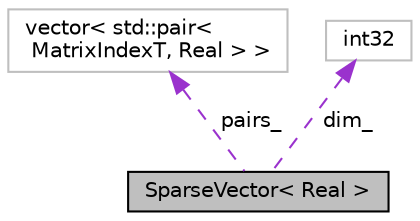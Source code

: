 digraph "SparseVector&lt; Real &gt;"
{
  edge [fontname="Helvetica",fontsize="10",labelfontname="Helvetica",labelfontsize="10"];
  node [fontname="Helvetica",fontsize="10",shape=record];
  Node1 [label="SparseVector\< Real \>",height=0.2,width=0.4,color="black", fillcolor="grey75", style="filled", fontcolor="black"];
  Node2 -> Node1 [dir="back",color="darkorchid3",fontsize="10",style="dashed",label=" pairs_" ,fontname="Helvetica"];
  Node2 [label="vector\< std::pair\<\l MatrixIndexT, Real \> \>",height=0.2,width=0.4,color="grey75", fillcolor="white", style="filled"];
  Node3 -> Node1 [dir="back",color="darkorchid3",fontsize="10",style="dashed",label=" dim_" ,fontname="Helvetica"];
  Node3 [label="int32",height=0.2,width=0.4,color="grey75", fillcolor="white", style="filled"];
}
